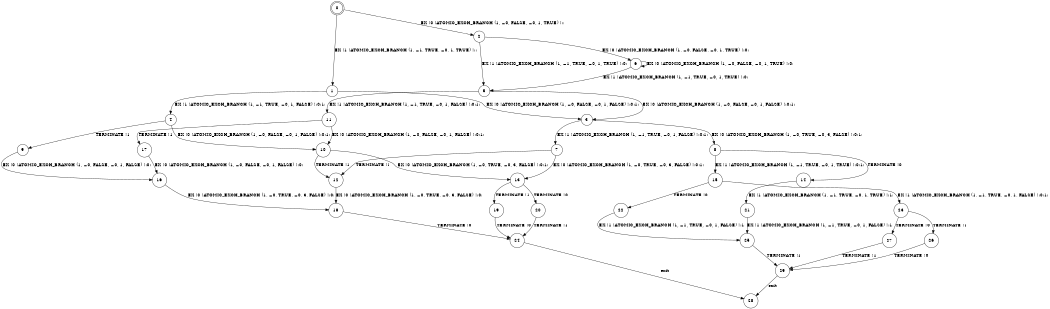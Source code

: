digraph BCG {
size = "7, 10.5";
center = TRUE;
node [shape = circle];
0 [peripheries = 2];
0 -> 1 [label = "EX !1 !ATOMIC_EXCH_BRANCH (1, +1, TRUE, +0, 1, TRUE) !::"];
0 -> 2 [label = "EX !0 !ATOMIC_EXCH_BRANCH (1, +0, FALSE, +0, 1, TRUE) !::"];
1 -> 3 [label = "EX !0 !ATOMIC_EXCH_BRANCH (1, +0, FALSE, +0, 1, FALSE) !:0:1:"];
1 -> 4 [label = "EX !1 !ATOMIC_EXCH_BRANCH (1, +1, TRUE, +0, 1, FALSE) !:0:1:"];
2 -> 5 [label = "EX !1 !ATOMIC_EXCH_BRANCH (1, +1, TRUE, +0, 1, TRUE) !:0:"];
2 -> 6 [label = "EX !0 !ATOMIC_EXCH_BRANCH (1, +0, FALSE, +0, 1, TRUE) !:0:"];
3 -> 7 [label = "EX !1 !ATOMIC_EXCH_BRANCH (1, +1, TRUE, +0, 1, FALSE) !:0:1:"];
3 -> 8 [label = "EX !0 !ATOMIC_EXCH_BRANCH (1, +0, TRUE, +0, 3, FALSE) !:0:1:"];
4 -> 9 [label = "TERMINATE !1"];
4 -> 10 [label = "EX !0 !ATOMIC_EXCH_BRANCH (1, +0, FALSE, +0, 1, FALSE) !:0:1:"];
5 -> 11 [label = "EX !1 !ATOMIC_EXCH_BRANCH (1, +1, TRUE, +0, 1, FALSE) !:0:1:"];
5 -> 3 [label = "EX !0 !ATOMIC_EXCH_BRANCH (1, +0, FALSE, +0, 1, FALSE) !:0:1:"];
6 -> 5 [label = "EX !1 !ATOMIC_EXCH_BRANCH (1, +1, TRUE, +0, 1, TRUE) !:0:"];
6 -> 6 [label = "EX !0 !ATOMIC_EXCH_BRANCH (1, +0, FALSE, +0, 1, TRUE) !:0:"];
7 -> 12 [label = "TERMINATE !1"];
7 -> 13 [label = "EX !0 !ATOMIC_EXCH_BRANCH (1, +0, TRUE, +0, 3, FALSE) !:0:1:"];
8 -> 14 [label = "TERMINATE !0"];
8 -> 15 [label = "EX !1 !ATOMIC_EXCH_BRANCH (1, +1, TRUE, +0, 1, TRUE) !:0:1:"];
9 -> 16 [label = "EX !0 !ATOMIC_EXCH_BRANCH (1, +0, FALSE, +0, 1, FALSE) !:0:"];
10 -> 12 [label = "TERMINATE !1"];
10 -> 13 [label = "EX !0 !ATOMIC_EXCH_BRANCH (1, +0, TRUE, +0, 3, FALSE) !:0:1:"];
11 -> 17 [label = "TERMINATE !1"];
11 -> 10 [label = "EX !0 !ATOMIC_EXCH_BRANCH (1, +0, FALSE, +0, 1, FALSE) !:0:1:"];
12 -> 18 [label = "EX !0 !ATOMIC_EXCH_BRANCH (1, +0, TRUE, +0, 3, FALSE) !:0:"];
13 -> 19 [label = "TERMINATE !1"];
13 -> 20 [label = "TERMINATE !0"];
14 -> 21 [label = "EX !1 !ATOMIC_EXCH_BRANCH (1, +1, TRUE, +0, 1, TRUE) !:1:"];
15 -> 22 [label = "TERMINATE !0"];
15 -> 23 [label = "EX !1 !ATOMIC_EXCH_BRANCH (1, +1, TRUE, +0, 1, FALSE) !:0:1:"];
16 -> 18 [label = "EX !0 !ATOMIC_EXCH_BRANCH (1, +0, TRUE, +0, 3, FALSE) !:0:"];
17 -> 16 [label = "EX !0 !ATOMIC_EXCH_BRANCH (1, +0, FALSE, +0, 1, FALSE) !:0:"];
18 -> 24 [label = "TERMINATE !0"];
19 -> 24 [label = "TERMINATE !0"];
20 -> 24 [label = "TERMINATE !1"];
21 -> 25 [label = "EX !1 !ATOMIC_EXCH_BRANCH (1, +1, TRUE, +0, 1, FALSE) !:1:"];
22 -> 25 [label = "EX !1 !ATOMIC_EXCH_BRANCH (1, +1, TRUE, +0, 1, FALSE) !:1:"];
23 -> 26 [label = "TERMINATE !1"];
23 -> 27 [label = "TERMINATE !0"];
24 -> 28 [label = "exit"];
25 -> 29 [label = "TERMINATE !1"];
26 -> 29 [label = "TERMINATE !0"];
27 -> 29 [label = "TERMINATE !1"];
29 -> 28 [label = "exit"];
}
